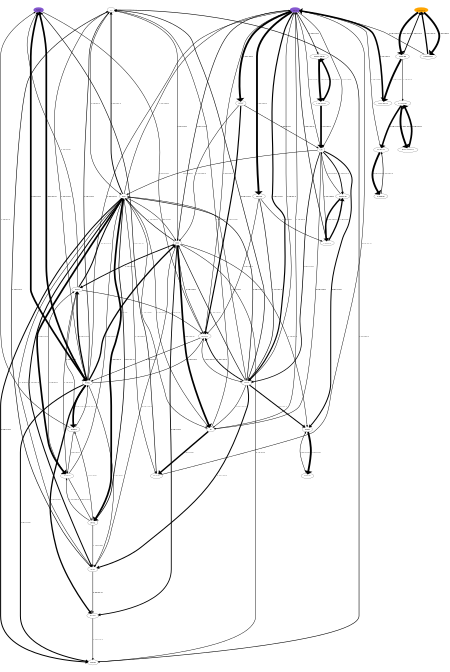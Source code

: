 digraph {
    graph [b="0,0,1558,558", rankdir=TB, center=true, splines=True, size="3,5!", dpi=400, ratio="fill"];
	NO -> N2 [label="3.6E+01%" fontcolor=black fontname=serif fontsize=16 penwidth=6]
	NO -> NNH [label="4.9E+01%" fontcolor=black fontname=serif fontsize=16 penwidth=7]
	NO -> NH [label="2.4E-02%" fontcolor=black fontname=serif fontsize=16 penwidth=3]
	NO -> HONO [label="9.9E+01%" fontcolor=black fontname=serif fontsize=16 penwidth=12]
	NO -> N [label="1.6E+00%" fontcolor=black fontname=serif fontsize=16 penwidth=3]
	NO -> N2O [label="4.8E+01%" fontcolor=black fontname=serif fontsize=16 penwidth=7]
	NO -> NO2 [label="9.9E+01%" fontcolor=black fontname=serif fontsize=16 penwidth=12]
	NO -> HCN [label="7.5E+00%" fontcolor=black fontname=serif fontsize=16 penwidth=3]
	NO -> NCO [label="1.9E-01%" fontcolor=black fontname=serif fontsize=16 penwidth=3]
	NO -> H2CN [label="8.7E+00%" fontcolor=black fontname=serif fontsize=16 penwidth=3]
	HONO -> HNO [label="1.0E-01%" fontcolor=black fontname=serif fontsize=16 penwidth=3]
	HONO -> NO [label="2.0E-02%" fontcolor=black fontname=serif fontsize=16 penwidth=3]
	HONO -> NO2 [label="9.6E-01%" fontcolor=black fontname=serif fontsize=16 penwidth=3]
	NH -> N2 [label="5.7E-01%" fontcolor=black fontname=serif fontsize=16 penwidth=3]
	NH -> N2H2 [label="3.2E+01%" fontcolor=black fontname=serif fontsize=16 penwidth=6]
	NH -> NNH [label="9.2E-02%" fontcolor=black fontname=serif fontsize=16 penwidth=3]
	NH -> HNO [label="3.1E+01%" fontcolor=black fontname=serif fontsize=16 penwidth=6]
	NH -> N [label="9.0E+01%" fontcolor=black fontname=serif fontsize=16 penwidth=12]
	NH -> N2O [label="6.5E+00%" fontcolor=black fontname=serif fontsize=16 penwidth=3]
	NH -> NO [label="1.2E+01%" fontcolor=black fontname=serif fontsize=16 penwidth=4]
	NH -> NCN [label="4.1E-01%" fontcolor=black fontname=serif fontsize=16 penwidth=3]
	NNH -> N2 [label="1.3E+01%" fontcolor=black fontname=serif fontsize=16 penwidth=4]
	NH3 -> NH2 [label="9.9E+01%" fontcolor=black fontname=serif fontsize=16 penwidth=12]
	NH3 -> HNCO [label="2.3E-01%" fontcolor=black fontname=serif fontsize=16 penwidth=3]
	NH3 -> H2CN [label="1.3E+01%" fontcolor=black fontname=serif fontsize=16 penwidth=4]
	HCN -> NH2 [label="5.6E-02%" fontcolor=black fontname=serif fontsize=16 penwidth=3]
	HCN -> NH [label="1.2E+01%" fontcolor=black fontname=serif fontsize=16 penwidth=4]
	HCN -> HNC [label="1.0E+02%" fontcolor=black fontname=serif fontsize=16 penwidth=13]
	HCN -> CN [label="3.1E+00%" fontcolor=black fontname=serif fontsize=16 penwidth=3]
	HCN -> HNCO [label="8.6E+00%" fontcolor=black fontname=serif fontsize=16 penwidth=3]
	HCN -> NCO [label="5.9E+01%" fontcolor=black fontname=serif fontsize=16 penwidth=8]
	HCN -> CH2CHCN [label="1.4E+01%" fontcolor=black fontname=serif fontsize=16 penwidth=4]
	HCN -> HOCN [label="1.0E+02%" fontcolor=black fontname=serif fontsize=16 penwidth=13]
	HCN -> CH3CN [label="2.0E+01%" fontcolor=black fontname=serif fontsize=16 penwidth=4]
	N -> N2 [label="3.7E-01%" fontcolor=black fontname=serif fontsize=16 penwidth=3]
	N -> NO [label="2.2E+00%" fontcolor=black fontname=serif fontsize=16 penwidth=3]
	N -> HCN [label="1.1E-01%" fontcolor=black fontname=serif fontsize=16 penwidth=3]
	N -> H2CN [label="7.8E+01%" fontcolor=black fontname=serif fontsize=16 penwidth=10]
	N2 -> NH2 [label="1.5E-01%" fontcolor=black fontname=serif fontsize=16 penwidth=3]
	N2 -> NO [label="1.2E-01%" fontcolor=black fontname=serif fontsize=16 penwidth=3]
	NCO -> N2 [label="2.0E+01%" fontcolor=black fontname=serif fontsize=16 penwidth=4]
	NCO -> NH [label="1.9E+01%" fontcolor=black fontname=serif fontsize=16 penwidth=4]
	NCO -> N [label="2.4E+00%" fontcolor=black fontname=serif fontsize=16 penwidth=3]
	NCO -> N2O [label="4.3E+01%" fontcolor=black fontname=serif fontsize=16 penwidth=7]
	NCO -> NO [label="1.4E+01%" fontcolor=black fontname=serif fontsize=16 penwidth=4]
	NCO -> HCN [label="1.9E-01%" fontcolor=black fontname=serif fontsize=16 penwidth=3]
	NCO -> HNCO [label="3.6E+01%" fontcolor=black fontname=serif fontsize=16 penwidth=6]
	NCO -> NCN [label="5.0E+01%" fontcolor=black fontname=serif fontsize=16 penwidth=7]
	NO2 -> HONO [label="1.1E+00%" fontcolor=black fontname=serif fontsize=16 penwidth=3]
	NO2 -> H2NO [label="2.1E-01%" fontcolor=black fontname=serif fontsize=16 penwidth=3]
	NO2 -> N2O [label="2.1E+00%" fontcolor=black fontname=serif fontsize=16 penwidth=3]
	NO2 -> NO [label="3.0E+01%" fontcolor=black fontname=serif fontsize=16 penwidth=5]
	H2CN -> HCN [label="6.0E-01%" fontcolor=black fontname=serif fontsize=16 penwidth=3]
	C5H5N -> C5H4N [label="1.0E+02%" fontcolor=black fontname=serif fontsize=16 penwidth=13]
	C5H5N -> C5H5NO [label="1.0E+02%" fontcolor=black fontname=serif fontsize=16 penwidth=13]
	N2O -> N2 [label="1.3E+01%" fontcolor=black fontname=serif fontsize=16 penwidth=4]
	N2O -> N2H2 [label="2.9E-01%" fontcolor=black fontname=serif fontsize=16 penwidth=3]
	N2O -> NO [label="1.1E-02%" fontcolor=black fontname=serif fontsize=16 penwidth=3]
	HNO -> HONO [label="8.1E-02%" fontcolor=black fontname=serif fontsize=16 penwidth=3]
	HNO -> NH3 [label="4.3E-02%" fontcolor=black fontname=serif fontsize=16 penwidth=3]
	HNO -> NO [label="4.1E+01%" fontcolor=black fontname=serif fontsize=16 penwidth=7]
	HNO -> HNCO [label="3.6E-02%" fontcolor=black fontname=serif fontsize=16 penwidth=3]
	N2H2 -> NNH [label="1.9E+00%" fontcolor=black fontname=serif fontsize=16 penwidth=3]
	NCN -> HNCN [label="1.0E+02%" fontcolor=black fontname=serif fontsize=16 penwidth=13]
	NH2 -> N2 [label="1.7E+01%" fontcolor=black fontname=serif fontsize=16 penwidth=4]
	NH2 -> N2H2 [label="6.8E+01%" fontcolor=black fontname=serif fontsize=16 penwidth=9]
	NH2 -> NNH [label="4.9E+01%" fontcolor=black fontname=serif fontsize=16 penwidth=7]
	NH2 -> NH [label="6.2E+01%" fontcolor=black fontname=serif fontsize=16 penwidth=9]
	NH2 -> HNO [label="6.2E+01%" fontcolor=black fontname=serif fontsize=16 penwidth=9]
	NH2 -> H2NO [label="1.0E+02%" fontcolor=black fontname=serif fontsize=16 penwidth=12]
	NH2 -> N2O [label="4.3E-01%" fontcolor=black fontname=serif fontsize=16 penwidth=3]
	NH2 -> NH3 [label="1.0E+02%" fontcolor=black fontname=serif fontsize=16 penwidth=12]
	NH2 -> HNCO [label="3.8E-02%" fontcolor=black fontname=serif fontsize=16 penwidth=3]
	HNCO -> NH2 [label="4.7E-01%" fontcolor=black fontname=serif fontsize=16 penwidth=3]
	HNCO -> NH [label="4.2E+00%" fontcolor=black fontname=serif fontsize=16 penwidth=3]
	HNCO -> NCO [label="8.0E+00%" fontcolor=black fontname=serif fontsize=16 penwidth=3]
	HNC -> NH [label="1.8E+00%" fontcolor=black fontname=serif fontsize=16 penwidth=3]
	HNC -> CN [label="3.4E-02%" fontcolor=black fontname=serif fontsize=16 penwidth=3]
	HNC -> HNCO [label="5.5E+01%" fontcolor=black fontname=serif fontsize=16 penwidth=8]
	CN -> N [label="6.0E+00%" fontcolor=black fontname=serif fontsize=16 penwidth=3]
	CN -> NO [label="1.1E+00%" fontcolor=black fontname=serif fontsize=16 penwidth=3]
	CN -> HCN [label="4.3E-01%" fontcolor=black fontname=serif fontsize=16 penwidth=3]
	CN -> NCO [label="2.2E+01%" fontcolor=black fontname=serif fontsize=16 penwidth=5]
	CN -> NCN [label="4.9E+01%" fontcolor=black fontname=serif fontsize=16 penwidth=7]
	CN -> CH3CN [label="8.5E+00%" fontcolor=black fontname=serif fontsize=16 penwidth=3]
	CN -> CH2CN [label="3.5E+01%" fontcolor=black fontname=serif fontsize=16 penwidth=6]
	CH2CHCN -> CHCHCN [label="1.0E+02%" fontcolor=black fontname=serif fontsize=16 penwidth=13]
	HOCN -> HNCO [label="1.9E-02%" fontcolor=black fontname=serif fontsize=16 penwidth=3]
	HOCN -> NCO [label="1.1E+01%" fontcolor=black fontname=serif fontsize=16 penwidth=4]
	HOCN -> CH3CN [label="1.8E+00%" fontcolor=black fontname=serif fontsize=16 penwidth=3]
	CH3CN -> CH2CN [label="6.5E+01%" fontcolor=black fontname=serif fontsize=16 penwidth=9]
	H2NO -> NH2 [label="6.6E-02%" fontcolor=black fontname=serif fontsize=16 penwidth=3]
	H2NO -> HNO [label="7.1E+00%" fontcolor=black fontname=serif fontsize=16 penwidth=3]
	H2NO -> HONO [label="1.6E-02%" fontcolor=black fontname=serif fontsize=16 penwidth=3]
	H2NO -> NH3 [label="3.4E-02%" fontcolor=black fontname=serif fontsize=16 penwidth=3]
	C5H4N -> C5H5N [label="3.3E+01%" fontcolor=black fontname=serif fontsize=16 penwidth=6]
	C5H4N -> C5H4NO [label="1.2E-01%" fontcolor=black fontname=serif fontsize=16 penwidth=3]
	C5H4N -> C5H4NO2 [label="1.0E+02%" fontcolor=black fontname=serif fontsize=16 penwidth=13]
	C5H5NO -> HCN [label="1.8E+00%" fontcolor=black fontname=serif fontsize=16 penwidth=3]
	C5H5NO -> C5H5N [label="6.7E+01%" fontcolor=black fontname=serif fontsize=16 penwidth=9]
	HNCN -> NCN [label="7.4E-01%" fontcolor=black fontname=serif fontsize=16 penwidth=3]
	CH2CN -> CN [label="2.5E-02%" fontcolor=black fontname=serif fontsize=16 penwidth=3]
	CH2CN -> CH3CN [label="7.0E+01%" fontcolor=black fontname=serif fontsize=16 penwidth=10]
	CHCHCN -> CN [label="9.7E+01%" fontcolor=black fontname=serif fontsize=16 penwidth=12]
	CHCHCN -> CH2CHCN [label="8.6E+01%" fontcolor=black fontname=serif fontsize=16 penwidth=11]
	C5H4NO -> PYRLYL [label="8.5E+01%" fontcolor=black fontname=serif fontsize=16 penwidth=11]
	C5H4NO -> BNC4H4CO [label="1.0E+02%" fontcolor=black fontname=serif fontsize=16 penwidth=13]
	C5H4NO2 -> HCN [label="8.7E+01%" fontcolor=black fontname=serif fontsize=16 penwidth=11]
	PYRLYL -> HCN [label="2.4E+00%" fontcolor=black fontname=serif fontsize=16 penwidth=3]
	PYRLYL -> C4H5N [label="1.0E+02%" fontcolor=black fontname=serif fontsize=16 penwidth=13]
	BNC4H4CO -> C5H4NO [label="1.0E+02%" fontcolor=black fontname=serif fontsize=16 penwidth=12]
	C4H5N -> PYRLYL [label="1.5E+01%" fontcolor=black fontname=serif fontsize=16 penwidth=4]
	NO [fontname=serif fontsize=16]
	HONO [fontname=serif fontsize=16]
	NH [fontname=serif fontsize=16]
	NNH [fontname=serif fontsize=16]
	NH3 [fontname=serif fontsize=16]
	HCN [fontname=serif fontsize=16]
	N [fontname=serif fontsize=16]
	N2 [fontname=serif fontsize=16]
	NCO [fontname=serif fontsize=16]
	NO2 [fontname=serif fontsize=16]
	H2CN [fontname=serif fontsize=16]
	C5H5N [fontname=serif fontsize=16]
	N2O [fontname=serif fontsize=16]
	HNO [fontname=serif fontsize=16]
	N2H2 [fontname=serif fontsize=16]
	NCN [fontname=serif fontsize=16]
	NH2 [fontname=serif fontsize=16]
	HNCO [fontname=serif fontsize=16]
	HNC [fontname=serif fontsize=16]
	CN [fontname=serif fontsize=16]
	CH2CHCN [fontname=serif fontsize=16]
	HOCN [fontname=serif fontsize=16]
	CH3CN [fontname=serif fontsize=16]
	H2NO [fontname=serif fontsize=16]
	C5H4N [fontname=serif fontsize=16]
	C5H5NO [fontname=serif fontsize=16]
	HNCN [fontname=serif fontsize=16]
	CH2CN [fontname=serif fontsize=16]
	CHCHCN [fontname=serif fontsize=16]
	C5H4NO [fontname=serif fontsize=16]
	C5H4NO2 [fontname=serif fontsize=16]
	PYRLYL [fontname=serif fontsize=16]
	BNC4H4CO [fontname=serif fontsize=16]
	C4H5N [fontname=serif fontsize=16]
	HCN [color="#500dbab1" fillcolor="#500dbab1" style=filled]
	NH3 [color="#500dbab1" fillcolor="#500dbab1" style=filled]
	C5H5N [color=orange fillcolor=orange style=filled]

    {rank="source"; C5H5N,NH3,HCN,N2}
}